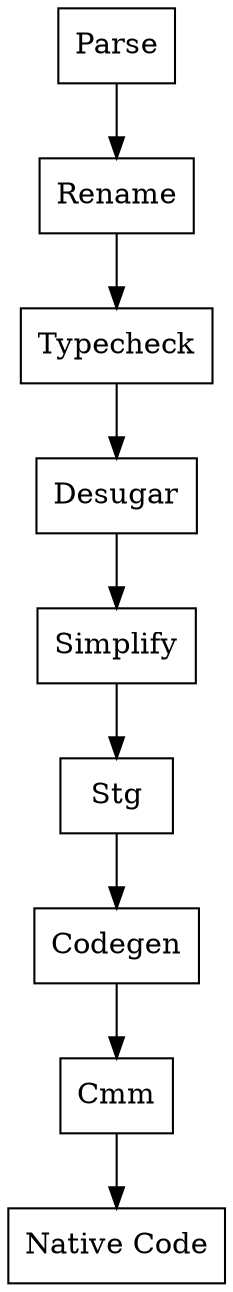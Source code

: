 digraph G {
  rankdir=TD
  node [shape=box]
  Parse -> Rename -> Typecheck -> Desugar -> Simplify -> Stg -> Codegen -> Cmm -> "Native Code"
}

